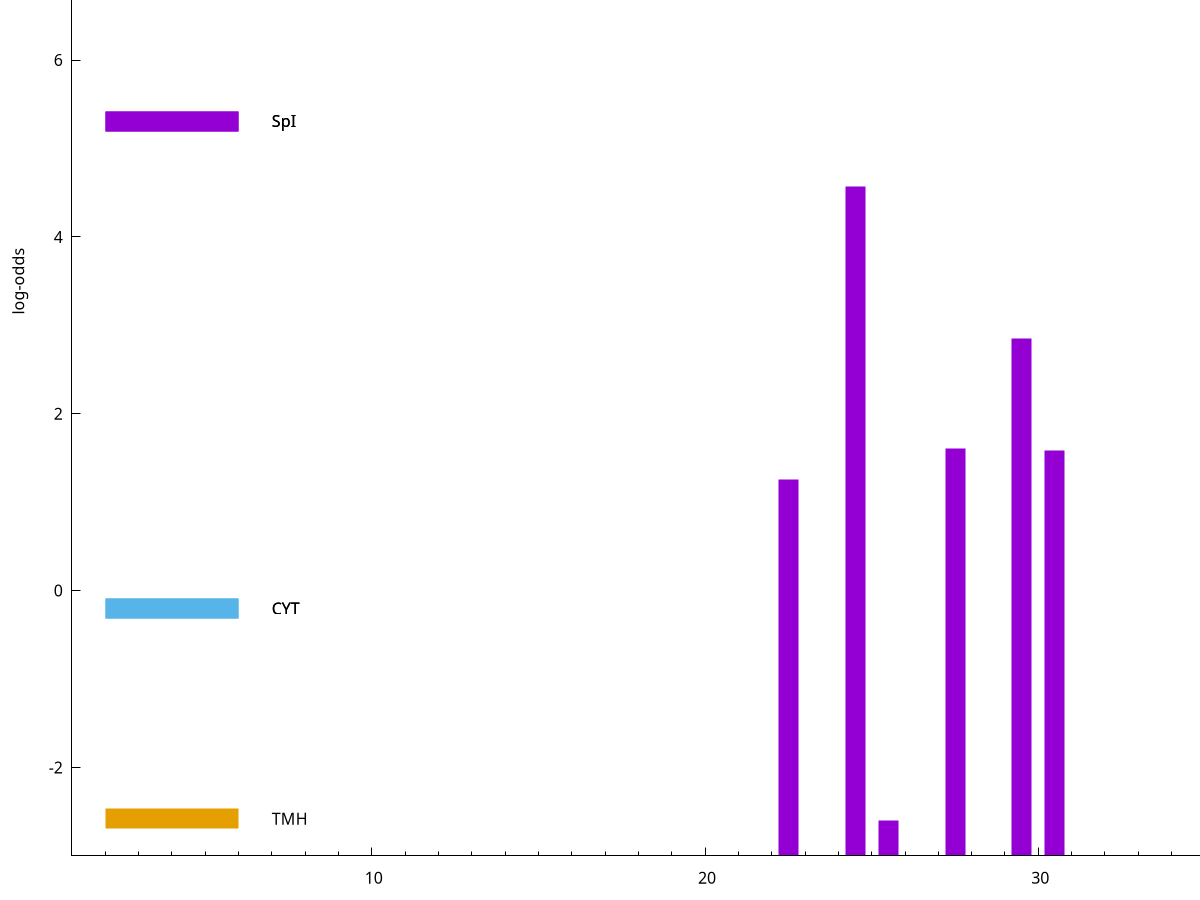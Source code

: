 set title "LipoP predictions for SRR3996242.gff"
set size 2., 1.4
set xrange [1:70] 
set mxtics 10
set yrange [-3:10]
set y2range [0:13]
set ylabel "log-odds"
set term postscript eps color solid "Helvetica" 30
set output "SRR3996242.gff7.eps"
set arrow from 2,5.30997 to 6,5.30997 nohead lt 1 lw 20
set label "SpI" at 7,5.30997
set arrow from 2,-0.200913 to 6,-0.200913 nohead lt 3 lw 20
set label "CYT" at 7,-0.200913
set arrow from 2,-0.200913 to 6,-0.200913 nohead lt 3 lw 20
set label "CYT" at 7,-0.200913
set arrow from 2,-2.57892 to 6,-2.57892 nohead lt 4 lw 20
set label "TMH" at 7,-2.57892
set arrow from 2,5.30997 to 6,5.30997 nohead lt 1 lw 20
set label "SpI" at 7,5.30997
# NOTE: The scores below are the log-odds scores with the threshold
# NOTE: subtracted (a hack to make gnuplot make the histogram all
# NOTE: look nice).
plot "-" axes x1y2 title "" with impulses lt 1 lw 20
24.500000 7.564780
29.500000 5.855840
27.500000 4.604450
30.500000 4.582530
22.500000 4.256410
25.500000 0.395780
e
exit
